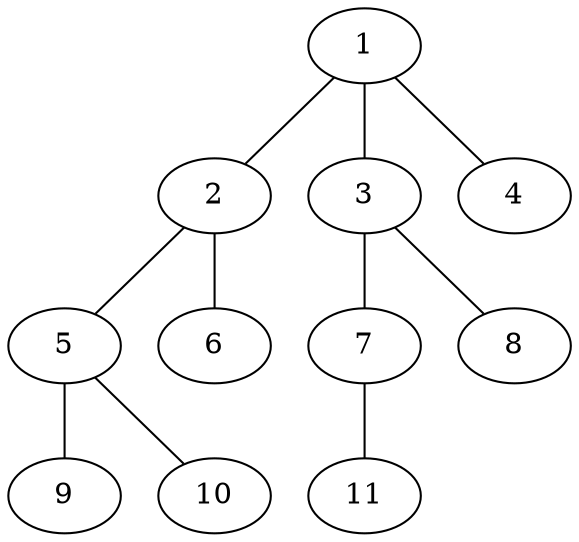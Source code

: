 graph molecule_975 {
	1	 [chem=C];
	2	 [chem=C];
	1 -- 2	 [valence=2];
	3	 [chem=C];
	1 -- 3	 [valence=1];
	4	 [chem=Cl];
	1 -- 4	 [valence=1];
	5	 [chem=C];
	2 -- 5	 [valence=1];
	6	 [chem=Cl];
	2 -- 6	 [valence=1];
	7	 [chem=O];
	3 -- 7	 [valence=1];
	8	 [chem=O];
	3 -- 8	 [valence=2];
	9	 [chem=O];
	5 -- 9	 [valence=2];
	10	 [chem=H];
	5 -- 10	 [valence=1];
	11	 [chem=H];
	7 -- 11	 [valence=1];
}
